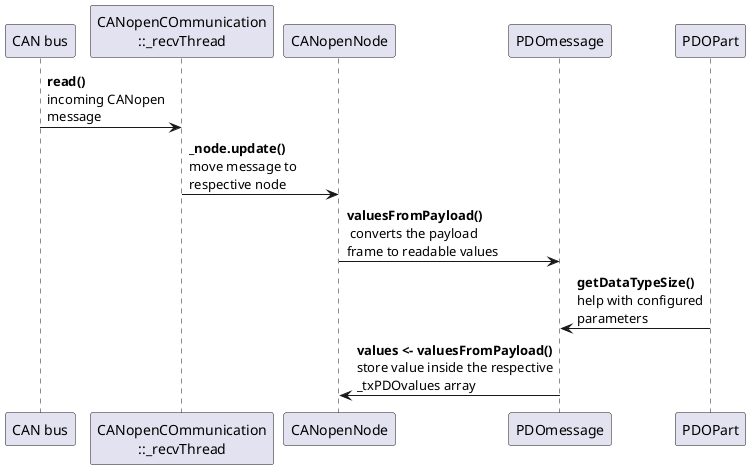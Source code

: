 @startuml
"CAN bus" ->"CANopenCOmmunication\n::_recvThread" : **read()**\nincoming CANopen\nmessage
"CANopenCOmmunication\n::_recvThread" -> CANopenNode : **_node.update()**\nmove message to\nrespective node
CANopenNode -> PDOmessage: **valuesFromPayload()**\n converts the payload\nframe to readable values
'PDOmessage -> PDOPart: uses PDOPart\nconfig to conversion
PDOPart -> PDOmessage: **getDataTypeSize()**\nhelp with configured\nparameters
PDOmessage -> CANopenNode: **values <- valuesFromPayload()**\nstore value inside the respective\n_txPDOvalues array
@enduml
